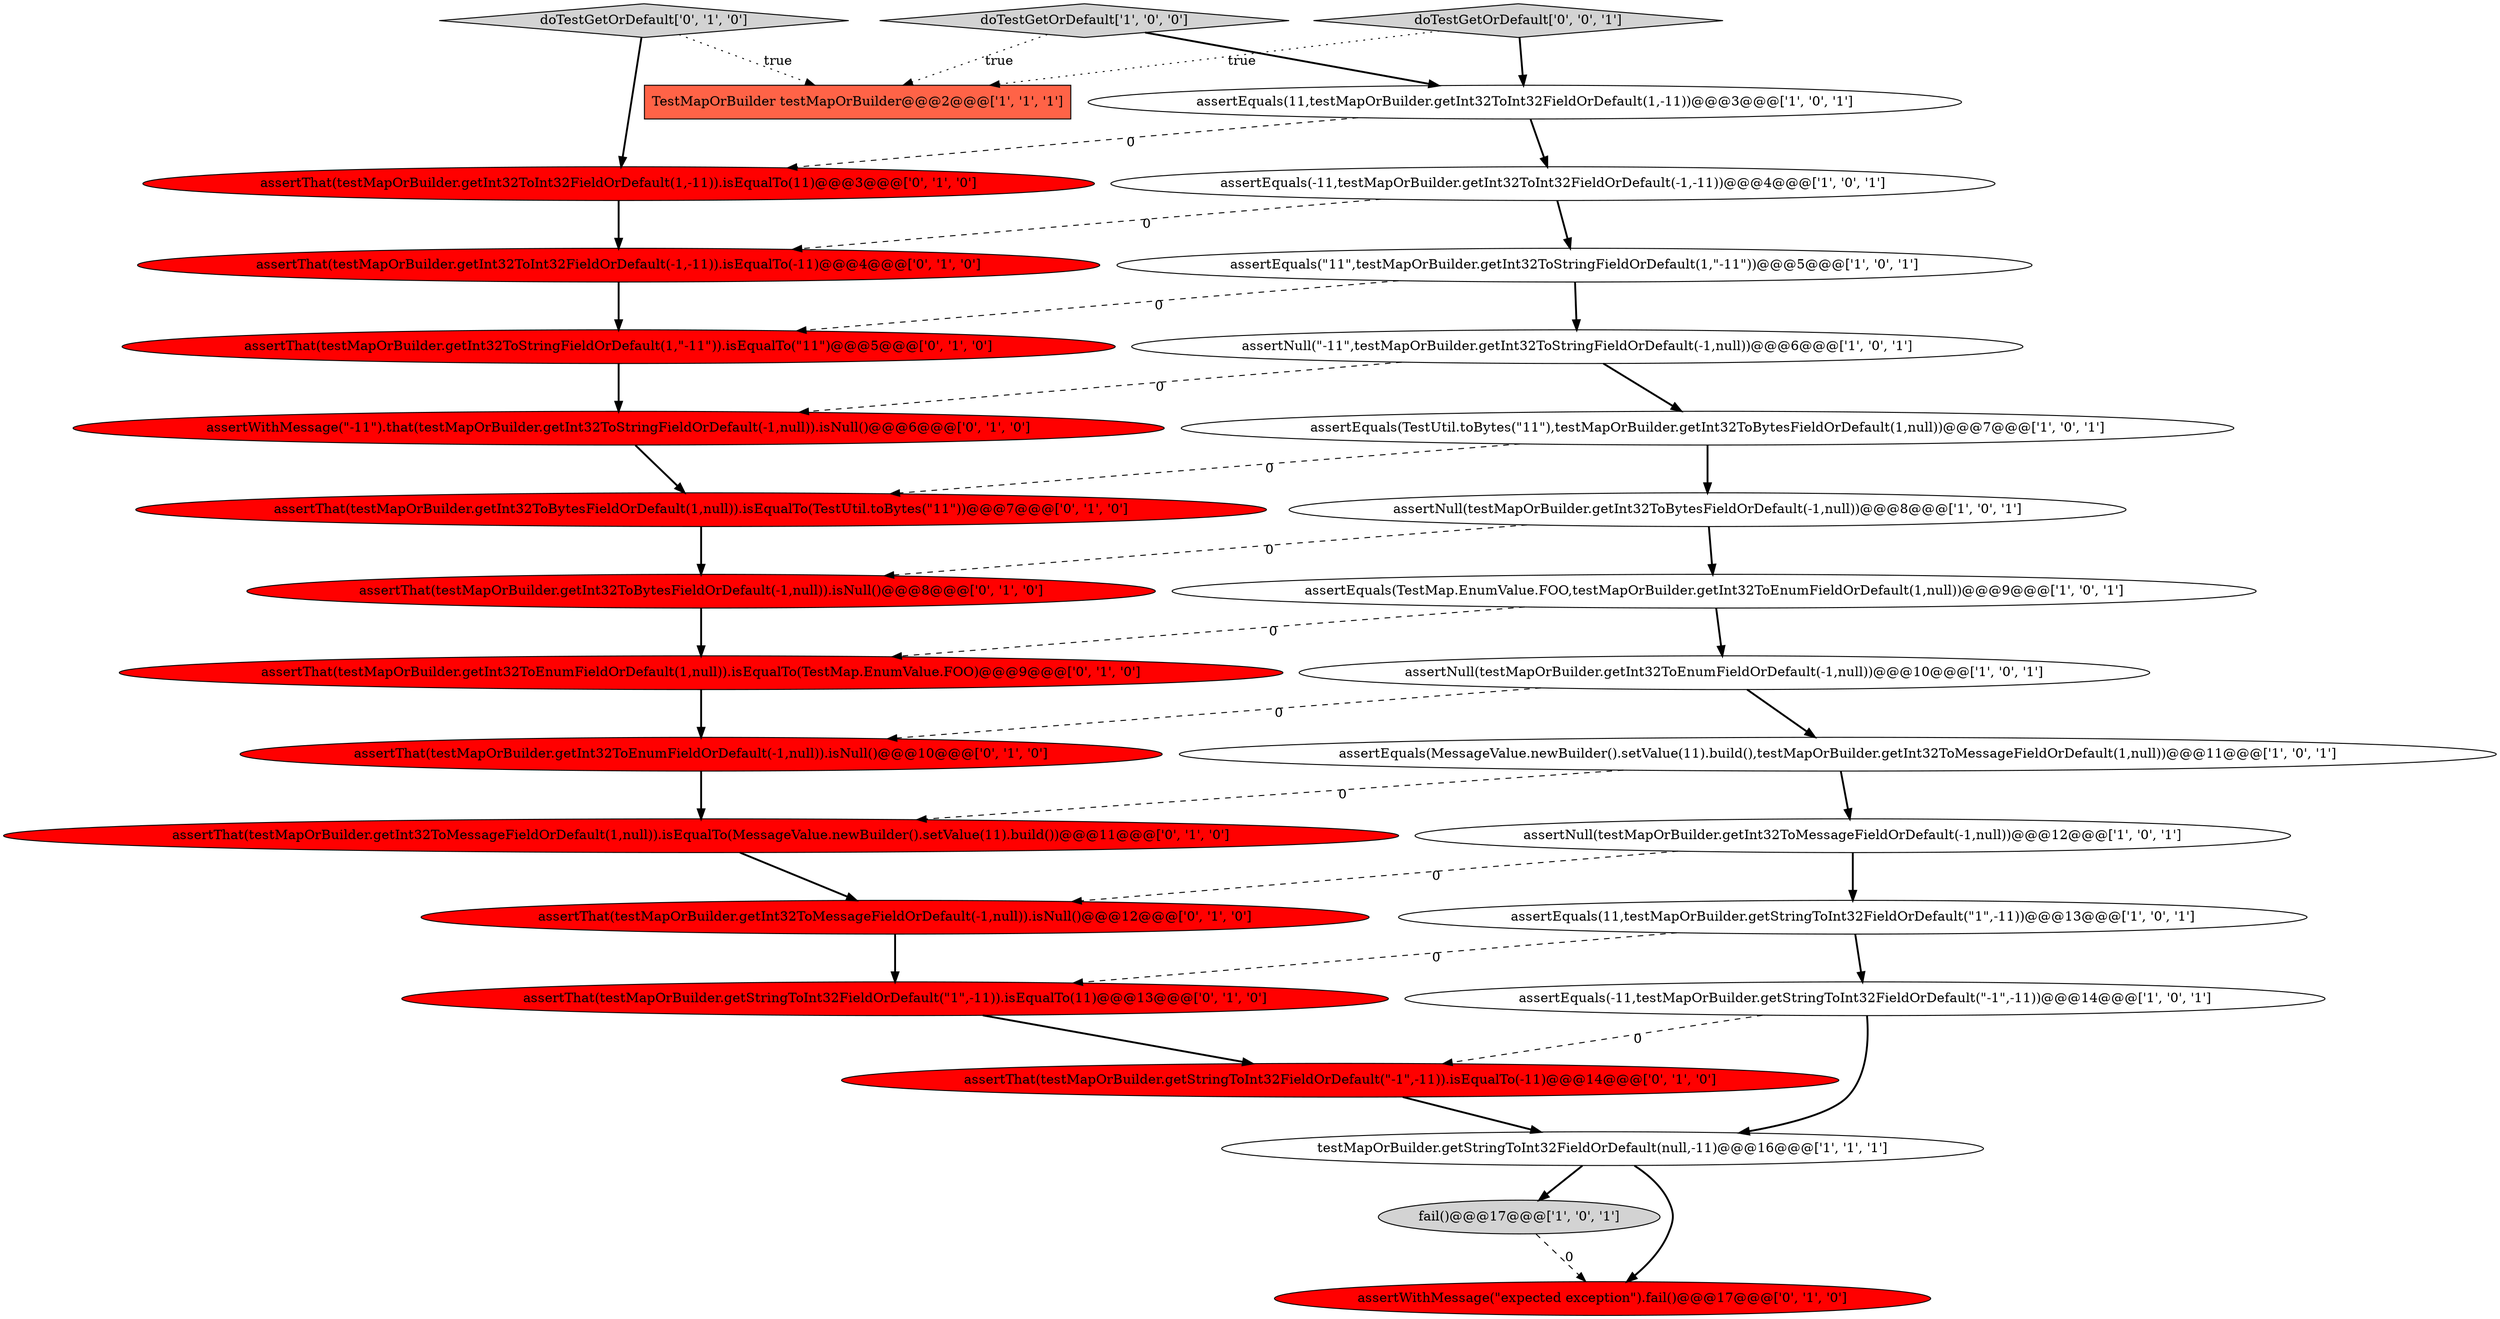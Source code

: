 digraph {
4 [style = filled, label = "testMapOrBuilder.getStringToInt32FieldOrDefault(null,-11)@@@16@@@['1', '1', '1']", fillcolor = white, shape = ellipse image = "AAA0AAABBB1BBB"];
26 [style = filled, label = "assertThat(testMapOrBuilder.getInt32ToInt32FieldOrDefault(1,-11)).isEqualTo(11)@@@3@@@['0', '1', '0']", fillcolor = red, shape = ellipse image = "AAA1AAABBB2BBB"];
9 [style = filled, label = "assertNull(testMapOrBuilder.getInt32ToBytesFieldOrDefault(-1,null))@@@8@@@['1', '0', '1']", fillcolor = white, shape = ellipse image = "AAA0AAABBB1BBB"];
15 [style = filled, label = "fail()@@@17@@@['1', '0', '1']", fillcolor = lightgray, shape = ellipse image = "AAA0AAABBB1BBB"];
3 [style = filled, label = "assertNull(\"-11\",testMapOrBuilder.getInt32ToStringFieldOrDefault(-1,null))@@@6@@@['1', '0', '1']", fillcolor = white, shape = ellipse image = "AAA0AAABBB1BBB"];
13 [style = filled, label = "doTestGetOrDefault['1', '0', '0']", fillcolor = lightgray, shape = diamond image = "AAA0AAABBB1BBB"];
6 [style = filled, label = "assertEquals(\"11\",testMapOrBuilder.getInt32ToStringFieldOrDefault(1,\"-11\"))@@@5@@@['1', '0', '1']", fillcolor = white, shape = ellipse image = "AAA0AAABBB1BBB"];
27 [style = filled, label = "assertThat(testMapOrBuilder.getInt32ToEnumFieldOrDefault(1,null)).isEqualTo(TestMap.EnumValue.FOO)@@@9@@@['0', '1', '0']", fillcolor = red, shape = ellipse image = "AAA1AAABBB2BBB"];
23 [style = filled, label = "assertThat(testMapOrBuilder.getStringToInt32FieldOrDefault(\"-1\",-11)).isEqualTo(-11)@@@14@@@['0', '1', '0']", fillcolor = red, shape = ellipse image = "AAA1AAABBB2BBB"];
7 [style = filled, label = "assertEquals(11,testMapOrBuilder.getInt32ToInt32FieldOrDefault(1,-11))@@@3@@@['1', '0', '1']", fillcolor = white, shape = ellipse image = "AAA0AAABBB1BBB"];
20 [style = filled, label = "assertThat(testMapOrBuilder.getInt32ToStringFieldOrDefault(1,\"-11\")).isEqualTo(\"11\")@@@5@@@['0', '1', '0']", fillcolor = red, shape = ellipse image = "AAA1AAABBB2BBB"];
8 [style = filled, label = "assertEquals(-11,testMapOrBuilder.getStringToInt32FieldOrDefault(\"-1\",-11))@@@14@@@['1', '0', '1']", fillcolor = white, shape = ellipse image = "AAA0AAABBB1BBB"];
18 [style = filled, label = "assertThat(testMapOrBuilder.getInt32ToBytesFieldOrDefault(1,null)).isEqualTo(TestUtil.toBytes(\"11\"))@@@7@@@['0', '1', '0']", fillcolor = red, shape = ellipse image = "AAA1AAABBB2BBB"];
14 [style = filled, label = "assertEquals(MessageValue.newBuilder().setValue(11).build(),testMapOrBuilder.getInt32ToMessageFieldOrDefault(1,null))@@@11@@@['1', '0', '1']", fillcolor = white, shape = ellipse image = "AAA0AAABBB1BBB"];
2 [style = filled, label = "assertEquals(11,testMapOrBuilder.getStringToInt32FieldOrDefault(\"1\",-11))@@@13@@@['1', '0', '1']", fillcolor = white, shape = ellipse image = "AAA0AAABBB1BBB"];
21 [style = filled, label = "assertThat(testMapOrBuilder.getInt32ToMessageFieldOrDefault(-1,null)).isNull()@@@12@@@['0', '1', '0']", fillcolor = red, shape = ellipse image = "AAA1AAABBB2BBB"];
0 [style = filled, label = "assertEquals(TestMap.EnumValue.FOO,testMapOrBuilder.getInt32ToEnumFieldOrDefault(1,null))@@@9@@@['1', '0', '1']", fillcolor = white, shape = ellipse image = "AAA0AAABBB1BBB"];
28 [style = filled, label = "assertThat(testMapOrBuilder.getInt32ToMessageFieldOrDefault(1,null)).isEqualTo(MessageValue.newBuilder().setValue(11).build())@@@11@@@['0', '1', '0']", fillcolor = red, shape = ellipse image = "AAA1AAABBB2BBB"];
16 [style = filled, label = "assertThat(testMapOrBuilder.getStringToInt32FieldOrDefault(\"1\",-11)).isEqualTo(11)@@@13@@@['0', '1', '0']", fillcolor = red, shape = ellipse image = "AAA1AAABBB2BBB"];
22 [style = filled, label = "assertThat(testMapOrBuilder.getInt32ToInt32FieldOrDefault(-1,-11)).isEqualTo(-11)@@@4@@@['0', '1', '0']", fillcolor = red, shape = ellipse image = "AAA1AAABBB2BBB"];
1 [style = filled, label = "assertEquals(TestUtil.toBytes(\"11\"),testMapOrBuilder.getInt32ToBytesFieldOrDefault(1,null))@@@7@@@['1', '0', '1']", fillcolor = white, shape = ellipse image = "AAA0AAABBB1BBB"];
10 [style = filled, label = "assertNull(testMapOrBuilder.getInt32ToMessageFieldOrDefault(-1,null))@@@12@@@['1', '0', '1']", fillcolor = white, shape = ellipse image = "AAA0AAABBB1BBB"];
17 [style = filled, label = "doTestGetOrDefault['0', '1', '0']", fillcolor = lightgray, shape = diamond image = "AAA0AAABBB2BBB"];
24 [style = filled, label = "assertWithMessage(\"expected exception\").fail()@@@17@@@['0', '1', '0']", fillcolor = red, shape = ellipse image = "AAA1AAABBB2BBB"];
19 [style = filled, label = "assertThat(testMapOrBuilder.getInt32ToBytesFieldOrDefault(-1,null)).isNull()@@@8@@@['0', '1', '0']", fillcolor = red, shape = ellipse image = "AAA1AAABBB2BBB"];
12 [style = filled, label = "TestMapOrBuilder testMapOrBuilder@@@2@@@['1', '1', '1']", fillcolor = tomato, shape = box image = "AAA0AAABBB1BBB"];
5 [style = filled, label = "assertEquals(-11,testMapOrBuilder.getInt32ToInt32FieldOrDefault(-1,-11))@@@4@@@['1', '0', '1']", fillcolor = white, shape = ellipse image = "AAA0AAABBB1BBB"];
30 [style = filled, label = "doTestGetOrDefault['0', '0', '1']", fillcolor = lightgray, shape = diamond image = "AAA0AAABBB3BBB"];
29 [style = filled, label = "assertThat(testMapOrBuilder.getInt32ToEnumFieldOrDefault(-1,null)).isNull()@@@10@@@['0', '1', '0']", fillcolor = red, shape = ellipse image = "AAA1AAABBB2BBB"];
11 [style = filled, label = "assertNull(testMapOrBuilder.getInt32ToEnumFieldOrDefault(-1,null))@@@10@@@['1', '0', '1']", fillcolor = white, shape = ellipse image = "AAA0AAABBB1BBB"];
25 [style = filled, label = "assertWithMessage(\"-11\").that(testMapOrBuilder.getInt32ToStringFieldOrDefault(-1,null)).isNull()@@@6@@@['0', '1', '0']", fillcolor = red, shape = ellipse image = "AAA1AAABBB2BBB"];
6->3 [style = bold, label=""];
17->26 [style = bold, label=""];
4->24 [style = bold, label=""];
3->25 [style = dashed, label="0"];
10->21 [style = dashed, label="0"];
9->0 [style = bold, label=""];
3->1 [style = bold, label=""];
13->12 [style = dotted, label="true"];
11->14 [style = bold, label=""];
6->20 [style = dashed, label="0"];
14->28 [style = dashed, label="0"];
15->24 [style = dashed, label="0"];
4->15 [style = bold, label=""];
25->18 [style = bold, label=""];
18->19 [style = bold, label=""];
23->4 [style = bold, label=""];
30->12 [style = dotted, label="true"];
14->10 [style = bold, label=""];
0->11 [style = bold, label=""];
11->29 [style = dashed, label="0"];
1->18 [style = dashed, label="0"];
0->27 [style = dashed, label="0"];
16->23 [style = bold, label=""];
20->25 [style = bold, label=""];
1->9 [style = bold, label=""];
26->22 [style = bold, label=""];
29->28 [style = bold, label=""];
9->19 [style = dashed, label="0"];
7->5 [style = bold, label=""];
28->21 [style = bold, label=""];
5->6 [style = bold, label=""];
22->20 [style = bold, label=""];
17->12 [style = dotted, label="true"];
13->7 [style = bold, label=""];
30->7 [style = bold, label=""];
2->16 [style = dashed, label="0"];
19->27 [style = bold, label=""];
21->16 [style = bold, label=""];
10->2 [style = bold, label=""];
8->4 [style = bold, label=""];
27->29 [style = bold, label=""];
7->26 [style = dashed, label="0"];
2->8 [style = bold, label=""];
8->23 [style = dashed, label="0"];
5->22 [style = dashed, label="0"];
}
